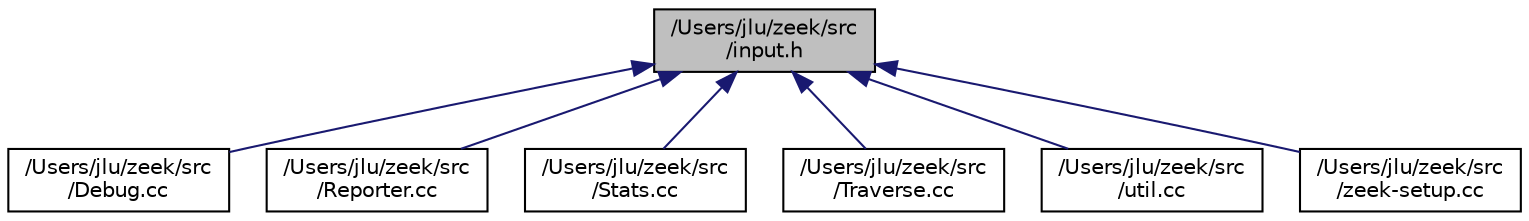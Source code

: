 digraph "/Users/jlu/zeek/src/input.h"
{
 // LATEX_PDF_SIZE
  edge [fontname="Helvetica",fontsize="10",labelfontname="Helvetica",labelfontsize="10"];
  node [fontname="Helvetica",fontsize="10",shape=record];
  Node1 [label="/Users/jlu/zeek/src\l/input.h",height=0.2,width=0.4,color="black", fillcolor="grey75", style="filled", fontcolor="black",tooltip=" "];
  Node1 -> Node2 [dir="back",color="midnightblue",fontsize="10",style="solid",fontname="Helvetica"];
  Node2 [label="/Users/jlu/zeek/src\l/Debug.cc",height=0.2,width=0.4,color="black", fillcolor="white", style="filled",URL="$d5/d79/Debug_8cc.html",tooltip=" "];
  Node1 -> Node3 [dir="back",color="midnightblue",fontsize="10",style="solid",fontname="Helvetica"];
  Node3 [label="/Users/jlu/zeek/src\l/Reporter.cc",height=0.2,width=0.4,color="black", fillcolor="white", style="filled",URL="$df/de6/Reporter_8cc.html",tooltip=" "];
  Node1 -> Node4 [dir="back",color="midnightblue",fontsize="10",style="solid",fontname="Helvetica"];
  Node4 [label="/Users/jlu/zeek/src\l/Stats.cc",height=0.2,width=0.4,color="black", fillcolor="white", style="filled",URL="$db/d99/Stats_8cc.html",tooltip=" "];
  Node1 -> Node5 [dir="back",color="midnightblue",fontsize="10",style="solid",fontname="Helvetica"];
  Node5 [label="/Users/jlu/zeek/src\l/Traverse.cc",height=0.2,width=0.4,color="black", fillcolor="white", style="filled",URL="$d5/d4f/Traverse_8cc.html",tooltip=" "];
  Node1 -> Node6 [dir="back",color="midnightblue",fontsize="10",style="solid",fontname="Helvetica"];
  Node6 [label="/Users/jlu/zeek/src\l/util.cc",height=0.2,width=0.4,color="black", fillcolor="white", style="filled",URL="$d9/d6f/util_8cc.html",tooltip=" "];
  Node1 -> Node7 [dir="back",color="midnightblue",fontsize="10",style="solid",fontname="Helvetica"];
  Node7 [label="/Users/jlu/zeek/src\l/zeek-setup.cc",height=0.2,width=0.4,color="black", fillcolor="white", style="filled",URL="$d4/d80/zeek-setup_8cc.html",tooltip=" "];
}

